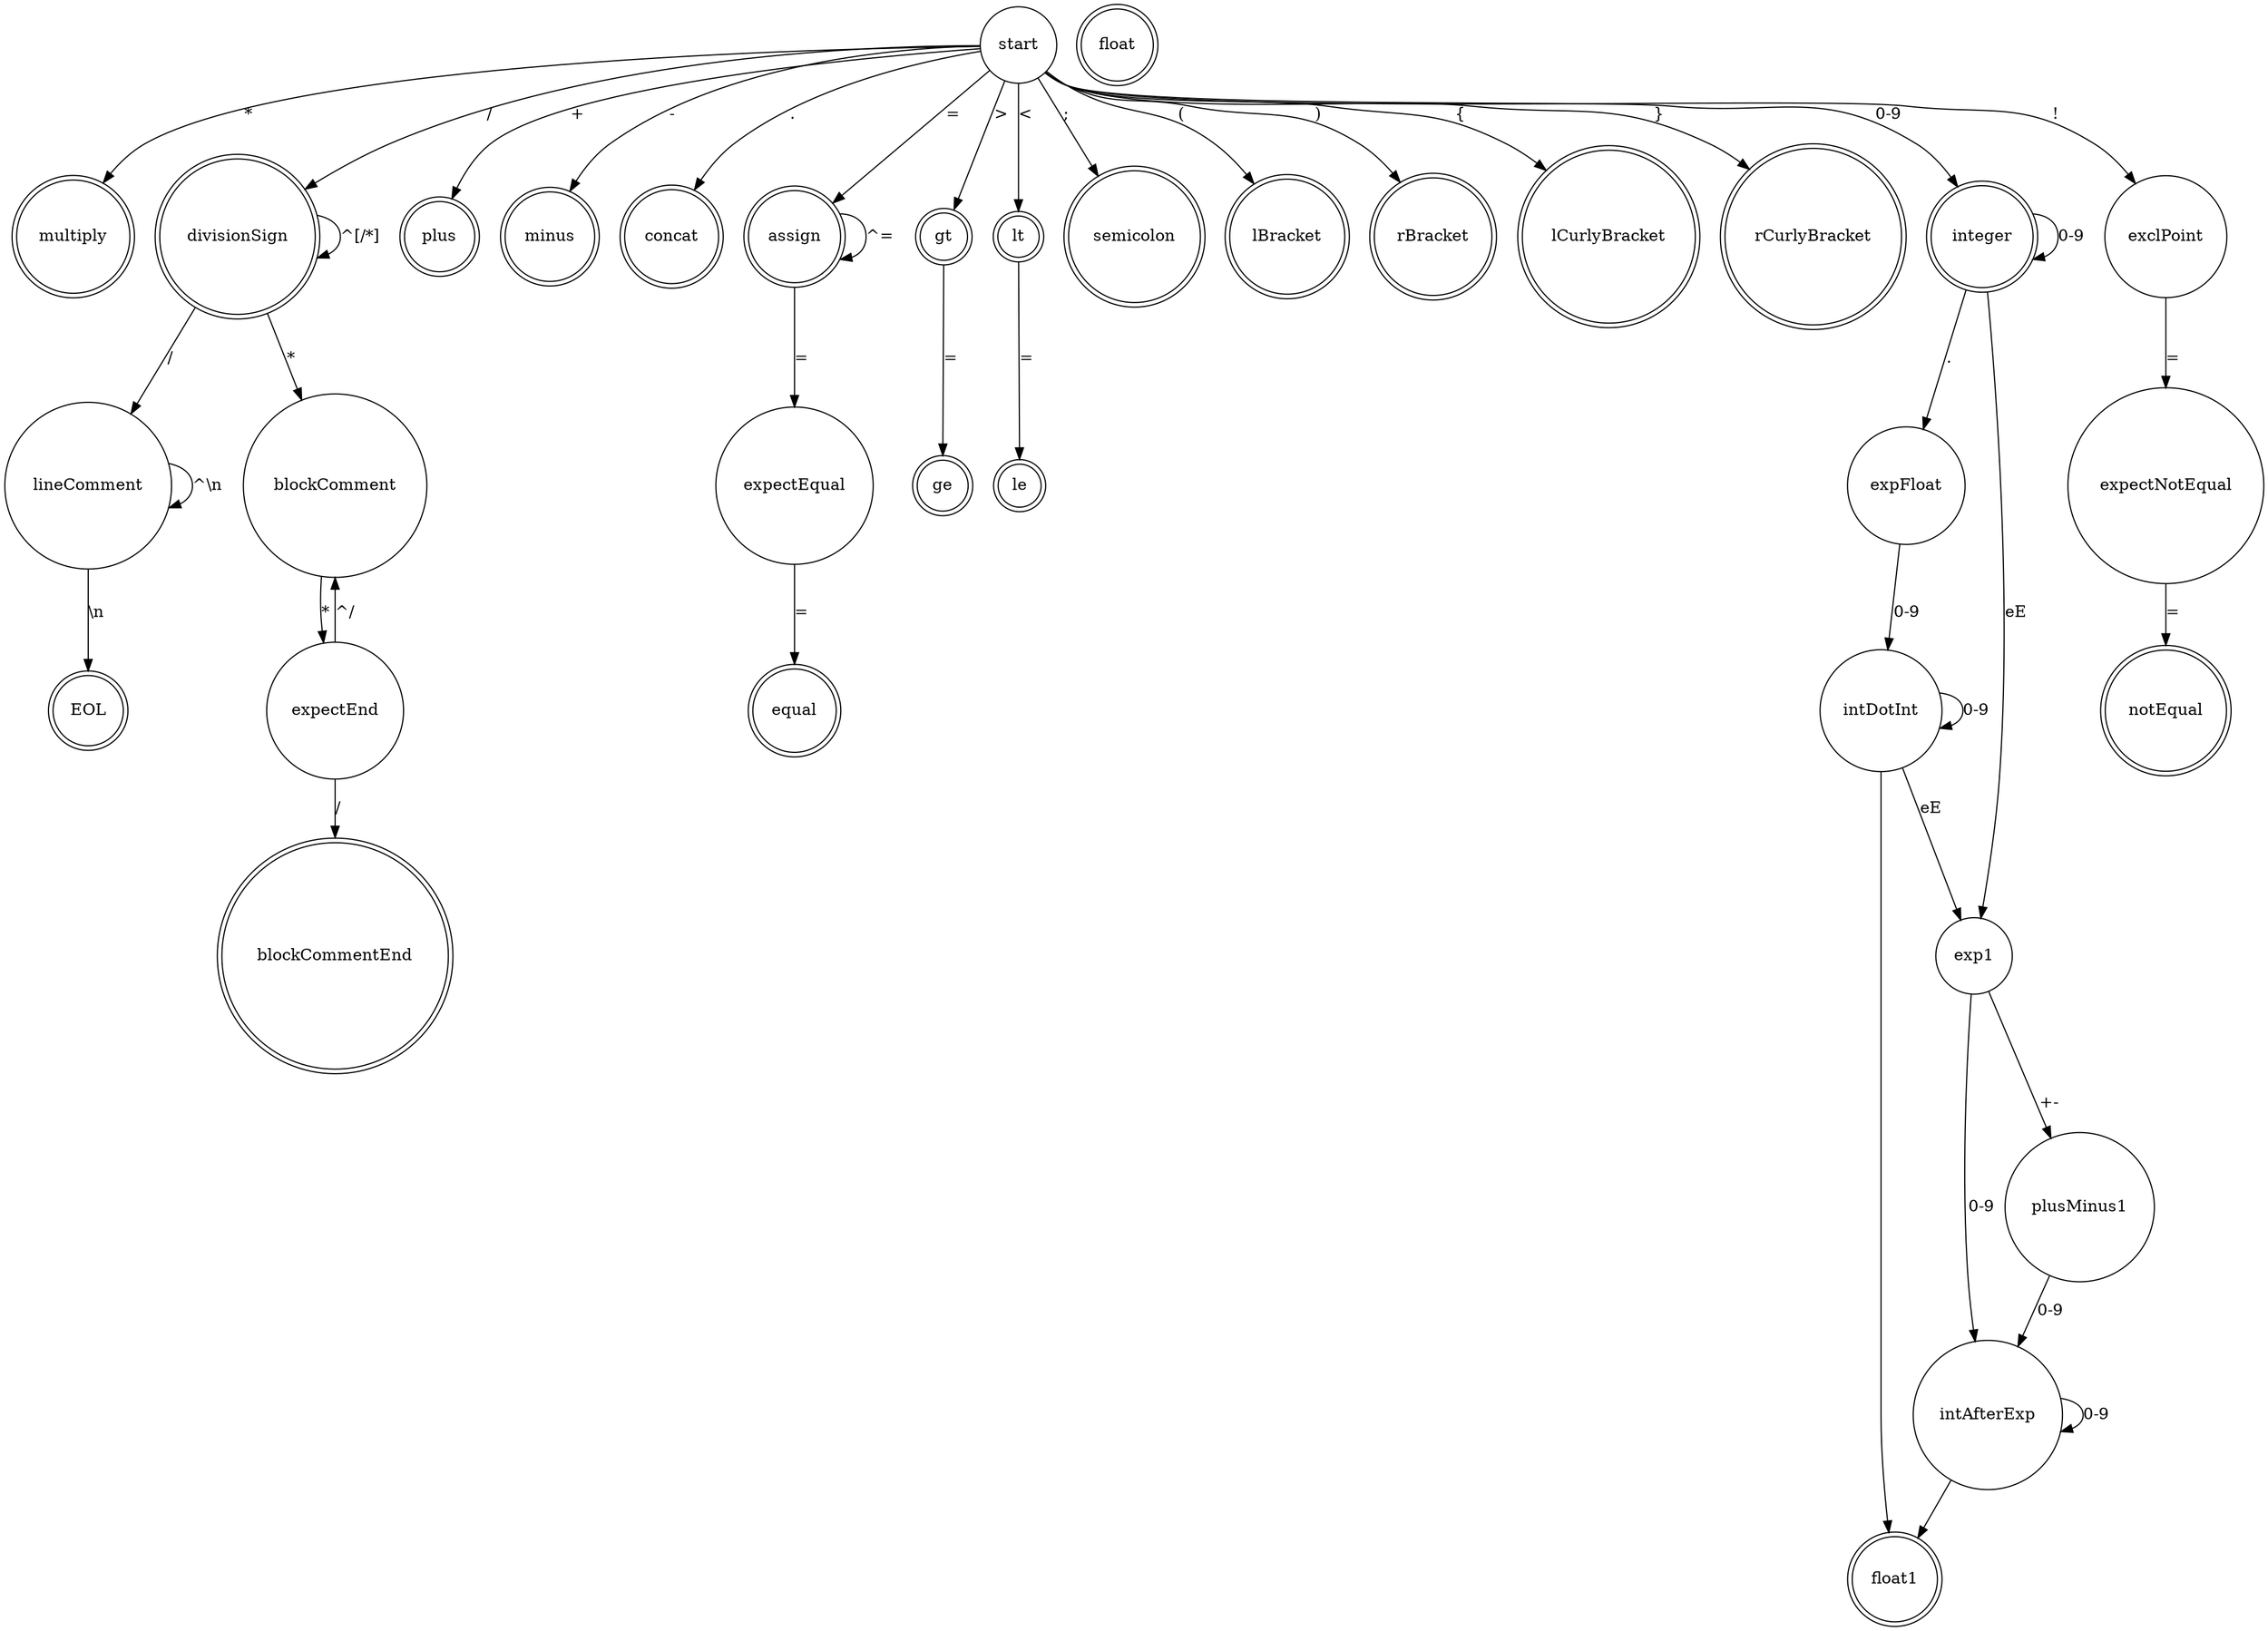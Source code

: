 digraph G {
    node [shape=circle]{
        node [shape=doublecircle]
        multiply, EOL, blockCommentEnd, divisionSign, plus, minus
        concat, assign, equal, gt, ge, lt, le, semicolon
        lBracket,rBracket, lCurlyBracket, rCurlyBracket, notEqual
        integer, float, float1
    }
    start -> multiply [label = "*";];
    start -> divisionSign [label = "/";];
    divisionSign -> divisionSign [label = "^[/*]"]
    divisionSign -> lineComment [label="/"]
    lineComment -> lineComment [label="^\\n"]
    lineComment -> EOL [label="\\n"]
    divisionSign -> blockComment [label="*"]
    blockComment -> expectEnd[label="*"]
    expectEnd -> blockCommentEnd[label="/"]
    expectEnd -> blockComment[label="^/"]
    start -> plus[label="+"]
    start -> minus[label="-"]
    start -> concat[label="."]
    start -> assign[label="="]
    assign -> assign[label="^="]
    assign -> expectEqual[label="="]
    expectEqual -> equal[label="="]
    start -> gt[label=">"]
    gt -> ge[label="="]
    start -> lt[label="<"]
    lt -> le[label="="]
    start -> exclPoint[label="!"]
    exclPoint -> expectNotEqual[label="="]
    expectNotEqual -> notEqual[label="="]
    start -> semicolon[label=";"]
    start -> lBracket[label="("]
    start -> rBracket[label=")"]
    start -> lCurlyBracket[label="{"]
    start -> rCurlyBracket[label="}"]
    start -> integer[label="0-9"]
    integer -> integer[label="0-9"]
    
    integer -> expFloat[label="."]
    expFloat -> intDotInt[label="0-9"]
    intDotInt -> intDotInt[label="0-9"]
    intDotInt -> float1

    integer -> exp1[label="eE"]
    exp1 -> intAfterExp[label="0-9"]
    exp1 -> plusMinus1[label="+-"]
    plusMinus1 -> intAfterExp[label="0-9"]
    intAfterExp -> intAfterExp[label="0-9"]
    intAfterExp -> float1

    intDotInt -> exp1[label="eE"]



}